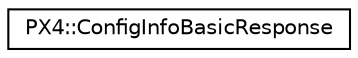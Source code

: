 digraph "Graphical Class Hierarchy"
{
 // INTERACTIVE_SVG=YES
  edge [fontname="Helvetica",fontsize="10",labelfontname="Helvetica",labelfontsize="10"];
  node [fontname="Helvetica",fontsize="10",shape=record];
  rankdir="LR";
  Node1 [label="PX4::ConfigInfoBasicResponse",height=0.2,width=0.4,color="black", fillcolor="white", style="filled",URL="$structPX4_1_1ConfigInfoBasicResponse.html"];
}
